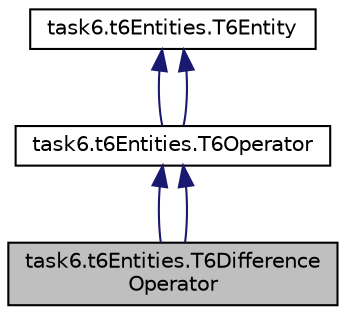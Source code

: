 digraph "task6.t6Entities.T6DifferenceOperator"
{
  edge [fontname="Helvetica",fontsize="10",labelfontname="Helvetica",labelfontsize="10"];
  node [fontname="Helvetica",fontsize="10",shape=record];
  Node3 [label="task6.t6Entities.T6Difference\lOperator",height=0.2,width=0.4,color="black", fillcolor="grey75", style="filled", fontcolor="black"];
  Node4 -> Node3 [dir="back",color="midnightblue",fontsize="10",style="solid",fontname="Helvetica"];
  Node4 [label="task6.t6Entities.T6Operator",height=0.2,width=0.4,color="black", fillcolor="white", style="filled",URL="$classtask6_1_1t6_entities_1_1_t6_operator.html",tooltip="Super class for all Operators. "];
  Node5 -> Node4 [dir="back",color="midnightblue",fontsize="10",style="solid",fontname="Helvetica"];
  Node5 [label="task6.t6Entities.T6Entity",height=0.2,width=0.4,color="black", fillcolor="white", style="filled",URL="$classtask6_1_1t6_entities_1_1_t6_entity.html",tooltip="Class definitions for all TimeNorm entities - Intervals, Periods, Repeating-Intervals, and Operators. "];
  Node5 -> Node4 [dir="back",color="midnightblue",fontsize="10",style="solid",fontname="Helvetica"];
  Node4 -> Node3 [dir="back",color="midnightblue",fontsize="10",style="solid",fontname="Helvetica"];
}
